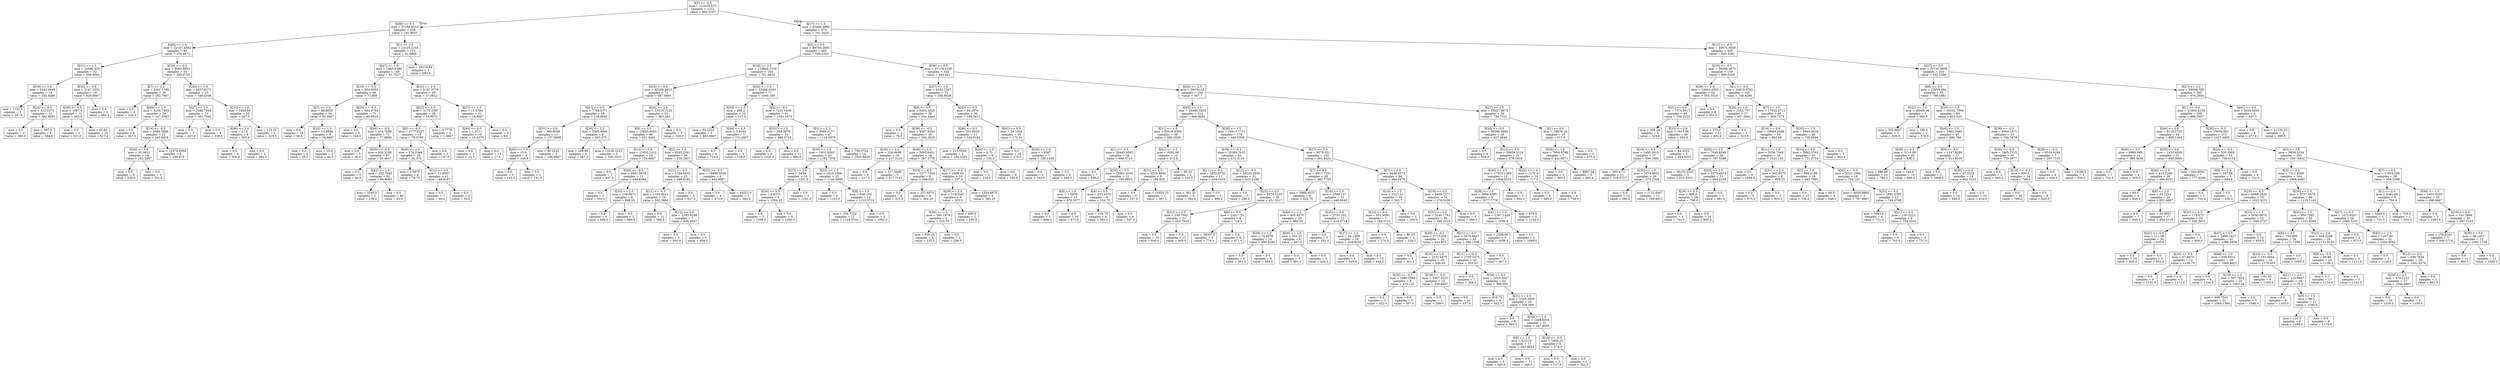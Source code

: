 digraph Tree {
node [shape=box] ;
0 [label="X[2] <= -0.5\nmse = 123231.273\nsamples = 1212\nvalue = 600.5107"] ;
1 [label="X[38] <= 0.5\nmse = 37168.8223\nsamples = 238\nvalue = 187.8655"] ;
0 -> 1 [labeldistance=2.5, labelangle=45, headlabel="True"] ;
2 [label="X[40] <= 1.0\nmse = 22147.4943\nsamples = 85\nvalue = 378.4471"] ;
1 -> 2 ;
3 [label="X[31] <= 1.5\nmse = 21066.835\nsamples = 32\nvalue = 509.9062"] ;
2 -> 3 ;
4 [label="X[19] <= 1.0\nmse = 3242.4949\nsamples = 14\nvalue = 355.9286"] ;
3 -> 4 ;
5 [label="mse = 1152.0\nsamples = 3\nvalue = 257.0"] ;
4 -> 5 ;
6 [label="X[24] <= 0.5\nmse = 415.5372\nsamples = 11\nvalue = 382.9091"] ;
4 -> 6 ;
7 [label="mse = 0.0\nsamples = 3\nvalue = 380.0"] ;
6 -> 7 ;
8 [label="mse = 567.0\nsamples = 8\nvalue = 384.0"] ;
6 -> 8 ;
9 [label="X[32] <= 0.5\nmse = 2147.2222\nsamples = 18\nvalue = 629.6667"] ;
3 -> 9 ;
10 [label="X[39] <= 0.5\nmse = 1087.5\nsamples = 12\nvalue = 603.0"] ;
9 -> 10 ;
11 [label="mse = 0.0\nsamples = 2\nvalue = 531.0"] ;
10 -> 11 ;
12 [label="mse = 60.84\nsamples = 10\nvalue = 617.4"] ;
10 -> 12 ;
13 [label="mse = 0.0\nsamples = 6\nvalue = 683.0"] ;
9 -> 13 ;
14 [label="X[30] <= -0.5\nmse = 6065.9943\nsamples = 53\nvalue = 299.0755"] ;
2 -> 14 ;
15 [label="X[7] <= 2.5\nmse = 4261.1789\nsamples = 30\nvalue = 262.7667"] ;
14 -> 15 ;
16 [label="mse = 0.0\nsamples = 6\nvalue = 324.0"] ;
15 -> 16 ;
17 [label="X[48] <= 1.0\nmse = 4154.7483\nsamples = 24\nvalue = 247.4583"] ;
15 -> 17 ;
18 [label="mse = 0.0\nsamples = 2\nvalue = 267.0"] ;
17 -> 18 ;
19 [label="X[14] <= -0.5\nmse = 4494.5806\nsamples = 22\nvalue = 245.6818"] ;
17 -> 19 ;
20 [label="X[26] <= 1.0\nmse = 33.0612\nsamples = 14\nvalue = 243.2857"] ;
19 -> 20 ;
21 [label="mse = 0.0\nsamples = 9\nvalue = 239.0"] ;
20 -> 21 ;
22 [label="mse = 0.0\nsamples = 5\nvalue = 251.0"] ;
20 -> 22 ;
23 [label="mse = 12274.6094\nsamples = 8\nvalue = 249.875"] ;
19 -> 23 ;
24 [label="X[42] <= 1.0\nmse = 4457.6371\nsamples = 23\nvalue = 346.4348"] ;
14 -> 24 ;
25 [label="X[37] <= 1.5\nmse = 2386.7929\nsamples = 13\nvalue = 391.7692"] ;
24 -> 25 ;
26 [label="mse = 0.0\nsamples = 7\nvalue = 437.0"] ;
25 -> 26 ;
27 [label="mse = 0.0\nsamples = 6\nvalue = 339.0"] ;
25 -> 27 ;
28 [label="X[10] <= 1.0\nmse = 1004.65\nsamples = 10\nvalue = 287.5"] ;
24 -> 28 ;
29 [label="X[48] <= 2.0\nmse = 27.0\nsamples = 8\nvalue = 303.0"] ;
28 -> 29 ;
30 [label="mse = 0.0\nsamples = 6\nvalue = 306.0"] ;
29 -> 30 ;
31 [label="mse = 0.0\nsamples = 2\nvalue = 294.0"] ;
29 -> 31 ;
32 [label="mse = 110.25\nsamples = 2\nvalue = 225.5"] ;
28 -> 32 ;
33 [label="X[1] <= 2.5\nmse = 14125.2155\nsamples = 153\nvalue = 81.9869"] ;
1 -> 33 ;
34 [label="X[47] <= 1.0\nmse = 1465.4386\nsamples = 148\nvalue = 61.7027"] ;
33 -> 34 ;
35 [label="X[18] <= -0.5\nmse = 654.0302\nsamples = 99\nvalue = 73.899"] ;
34 -> 35 ;
36 [label="X[7] <= 1.5\nmse = 88.8056\nsamples = 24\nvalue = 52.6667"] ;
35 -> 36 ;
37 [label="mse = 0.0\nsamples = 18\nvalue = 58.0"] ;
36 -> 37 ;
38 [label="X[15] <= 2.0\nmse = 13.8889\nsamples = 6\nvalue = 36.6667"] ;
36 -> 38 ;
39 [label="mse = 0.0\nsamples = 4\nvalue = 35.0"] ;
38 -> 39 ;
40 [label="mse = 25.0\nsamples = 2\nvalue = 40.0"] ;
38 -> 40 ;
41 [label="X[29] <= -0.5\nmse = 644.4793\nsamples = 75\nvalue = 80.6933"] ;
35 -> 41 ;
42 [label="mse = 0.0\nsamples = 3\nvalue = 148.0"] ;
41 -> 42 ;
43 [label="X[46] <= -0.5\nmse = 474.7099\nsamples = 72\nvalue = 77.8889"] ;
41 -> 43 ;
44 [label="mse = 0.0\nsamples = 5\nvalue = 30.0"] ;
43 -> 44 ;
45 [label="X[35] <= -0.5\nmse = 326.2188\nsamples = 67\nvalue = 81.4627"] ;
43 -> 45 ;
46 [label="mse = 0.0\nsamples = 5\nvalue = 40.0"] ;
45 -> 46 ;
47 [label="X[42] <= 1.5\nmse = 202.7045\nsamples = 62\nvalue = 84.8065"] ;
45 -> 47 ;
48 [label="mse = 3249.0\nsamples = 2\nvalue = 139.0"] ;
47 -> 48 ;
49 [label="mse = 0.0\nsamples = 60\nvalue = 83.0"] ;
47 -> 49 ;
50 [label="X[33] <= 2.5\nmse = 2197.0779\nsamples = 49\nvalue = 37.0612"] ;
34 -> 50 ;
51 [label="X[22] <= 2.0\nmse = 3178.3367\nsamples = 28\nvalue = 53.8571"] ;
50 -> 51 ;
52 [label="X[0] <= -0.5\nmse = 2777.8227\nsamples = 19\nvalue = 78.5789"] ;
51 -> 52 ;
53 [label="X[48] <= 1.0\nmse = 176.2344\nsamples = 16\nvalue = 56.375"] ;
52 -> 53 ;
54 [label="mse = 1.6875\nsamples = 4\nvalue = 78.75"] ;
53 -> 54 ;
55 [label="X[12] <= 0.0\nmse = 11.9097\nsamples = 12\nvalue = 48.9167"] ;
53 -> 55 ;
56 [label="mse = 0.0\nsamples = 7\nvalue = 46.0"] ;
55 -> 56 ;
57 [label="mse = 0.0\nsamples = 5\nvalue = 53.0"] ;
55 -> 57 ;
58 [label="mse = 0.0\nsamples = 3\nvalue = 197.0"] ;
52 -> 58 ;
59 [label="mse = 9.7778\nsamples = 9\nvalue = 1.6667"] ;
51 -> 59 ;
60 [label="X[27] <= 1.5\nmse = 11.0794\nsamples = 21\nvalue = 14.6667"] ;
50 -> 60 ;
61 [label="X[40] <= 0.5\nmse = 1.3711\nsamples = 16\nvalue = 16.4375"] ;
60 -> 61 ;
62 [label="mse = 0.0\nsamples = 3\nvalue = 14.0"] ;
61 -> 62 ;
63 [label="mse = 0.0\nsamples = 13\nvalue = 17.0"] ;
61 -> 63 ;
64 [label="mse = 0.0\nsamples = 5\nvalue = 9.0"] ;
60 -> 64 ;
65 [label="mse = 16179.84\nsamples = 5\nvalue = 682.4"] ;
33 -> 65 ;
66 [label="X[17] <= 1.5\nmse = 92486.4899\nsamples = 974\nvalue = 701.3419"] ;
0 -> 66 [labeldistance=2.5, labelangle=-45, headlabel="False"] ;
67 [label="X[3] <= 0.5\nmse = 88734.2084\nsamples = 465\nvalue = 539.2323"] ;
66 -> 67 ;
68 [label="X[18] <= 2.5\nmse = 110844.2716\nsamples = 143\nvalue = 761.6853"] ;
67 -> 68 ;
69 [label="X[15] <= 0.5\nmse = 45185.4813\nsamples = 72\nvalue = 487.0694"] ;
68 -> 69 ;
70 [label="X[47] <= 0.5\nmse = 7768.6371\nsamples = 19\nvalue = 218.6842"] ;
69 -> 70 ;
71 [label="X[31] <= 0.0\nmse = 360.8099\nsamples = 11\nvalue = 157.0909"] ;
70 -> 71 ;
72 [label="X[45] <= 1.5\nmse = 15.0\nsamples = 8\nvalue = 146.0"] ;
71 -> 72 ;
73 [label="mse = 0.0\nsamples = 5\nvalue = 143.0"] ;
72 -> 73 ;
74 [label="mse = 0.0\nsamples = 3\nvalue = 151.0"] ;
72 -> 74 ;
75 [label="mse = 80.2222\nsamples = 3\nvalue = 186.6667"] ;
71 -> 75 ;
76 [label="X[30] <= 2.5\nmse = 5565.4844\nsamples = 8\nvalue = 303.375"] ;
70 -> 76 ;
77 [label="mse = 268.96\nsamples = 5\nvalue = 287.2"] ;
76 -> 77 ;
78 [label="mse = 13230.2222\nsamples = 3\nvalue = 330.3333"] ;
76 -> 78 ;
79 [label="X[20] <= 2.5\nmse = 23519.7124\nsamples = 53\nvalue = 583.283"] ;
69 -> 79 ;
80 [label="X[9] <= 0.5\nmse = 15850.9263\nsamples = 46\nvalue = 621.8261"] ;
79 -> 80 ;
81 [label="X[14] <= 1.0\nmse = 11632.2222\nsamples = 18\nvalue = 720.6667"] ;
80 -> 81 ;
82 [label="mse = 0.0\nsamples = 7\nvalue = 837.0"] ;
81 -> 82 ;
83 [label="X[40] <= -0.5\nmse = 4941.8678\nsamples = 11\nvalue = 646.6364"] ;
81 -> 83 ;
84 [label="mse = 0.0\nsamples = 3\nvalue = 533.0"] ;
83 -> 84 ;
85 [label="X[32] <= 2.5\nmse = 136.6875\nsamples = 8\nvalue = 689.25"] ;
83 -> 85 ;
86 [label="mse = 0.0\nsamples = 6\nvalue = 696.0"] ;
85 -> 86 ;
87 [label="mse = 0.0\nsamples = 2\nvalue = 669.0"] ;
85 -> 87 ;
88 [label="X[2] <= 1.5\nmse = 8245.2041\nsamples = 28\nvalue = 558.2857"] ;
80 -> 88 ;
89 [label="X[21] <= 0.5\nmse = 1304.6033\nsamples = 22\nvalue = 589.8182"] ;
88 -> 89 ;
90 [label="X[11] <= -0.5\nmse = 1103.6011\nsamples = 19\nvalue = 582.3684"] ;
89 -> 90 ;
91 [label="mse = 0.0\nsamples = 12\nvalue = 569.0"] ;
90 -> 91 ;
92 [label="X[12] <= 2.5\nmse = 2163.9184\nsamples = 7\nvalue = 605.2857"] ;
90 -> 92 ;
93 [label="mse = 0.0\nsamples = 4\nvalue = 565.0"] ;
92 -> 93 ;
94 [label="mse = 0.0\nsamples = 3\nvalue = 659.0"] ;
92 -> 94 ;
95 [label="mse = 0.0\nsamples = 3\nvalue = 637.0"] ;
89 -> 95 ;
96 [label="X[32] <= -0.5\nmse = 16680.5556\nsamples = 6\nvalue = 442.6667"] ;
88 -> 96 ;
97 [label="mse = 0.0\nsamples = 4\nvalue = 473.0"] ;
96 -> 97 ;
98 [label="mse = 44521.0\nsamples = 2\nvalue = 382.0"] ;
96 -> 98 ;
99 [label="mse = 0.0\nsamples = 7\nvalue = 330.0"] ;
79 -> 99 ;
100 [label="X[26] <= 1.0\nmse = 23398.6193\nsamples = 71\nvalue = 1040.169"] ;
68 -> 100 ;
101 [label="X[34] <= 1.0\nmse = 498.2\nsamples = 10\nvalue = 717.0"] ;
100 -> 101 ;
102 [label="mse = 64.2222\nsamples = 3\nvalue = 683.6667"] ;
101 -> 102 ;
103 [label="X[48] <= 0.5\nmse = 3.9184\nsamples = 7\nvalue = 731.2857"] ;
101 -> 103 ;
104 [label="mse = 0.0\nsamples = 4\nvalue = 733.0"] ;
103 -> 104 ;
105 [label="mse = 0.0\nsamples = 3\nvalue = 729.0"] ;
103 -> 105 ;
106 [label="X[8] <= -0.5\nmse = 7225.0438\nsamples = 61\nvalue = 1093.1475"] ;
100 -> 106 ;
107 [label="X[35] <= 1.5\nmse = 269.3878\nsamples = 14\nvalue = 988.5714"] ;
106 -> 107 ;
108 [label="mse = 0.0\nsamples = 3\nvalue = 1020.0"] ;
107 -> 108 ;
109 [label="mse = 0.0\nsamples = 11\nvalue = 980.0"] ;
107 -> 109 ;
110 [label="X[2] <= 1.5\nmse = 5069.0177\nsamples = 47\nvalue = 1124.2979"] ;
106 -> 110 ;
111 [label="X[35] <= 1.0\nmse = 1931.6382\nsamples = 33\nvalue = 1162.7576"] ;
110 -> 111 ;
112 [label="X[27] <= 2.0\nmse = 34.84\nsamples = 10\nvalue = 1201.6"] ;
111 -> 112 ;
113 [label="X[24] <= 0.5\nmse = 8.4375\nsamples = 8\nvalue = 1204.25"] ;
112 -> 113 ;
114 [label="mse = 0.0\nsamples = 3\nvalue = 1208.0"] ;
113 -> 114 ;
115 [label="mse = 0.0\nsamples = 5\nvalue = 1202.0"] ;
113 -> 115 ;
116 [label="mse = 0.0\nsamples = 2\nvalue = 1191.0"] ;
112 -> 116 ;
117 [label="X[33] <= 1.5\nmse = 1815.1569\nsamples = 23\nvalue = 1145.8696"] ;
111 -> 117 ;
118 [label="mse = 0.0\nsamples = 9\nvalue = 1193.0"] ;
117 -> 118 ;
119 [label="X[8] <= 1.0\nmse = 636.102\nsamples = 14\nvalue = 1115.5714"] ;
117 -> 119 ;
120 [label="mse = 204.7222\nsamples = 12\nvalue = 1124.3333"] ;
119 -> 120 ;
121 [label="mse = 0.0\nsamples = 2\nvalue = 1063.0"] ;
119 -> 121 ;
122 [label="mse = 759.3724\nsamples = 14\nvalue = 1033.6429"] ;
110 -> 122 ;
123 [label="X[36] <= 0.5\nmse = 47179.0105\nsamples = 322\nvalue = 440.441"] ;
67 -> 123 ;
124 [label="X[27] <= 1.5\nmse = 4183.7267\nsamples = 72\nvalue = 206.9028"] ;
123 -> 124 ;
125 [label="X[9] <= 0.5\nmse = 5454.3025\nsamples = 36\nvalue = 244.4444"] ;
124 -> 125 ;
126 [label="mse = 0.0\nsamples = 2\nvalue = 76.0"] ;
125 -> 126 ;
127 [label="X[39] <= -0.5\nmse = 4007.9343\nsamples = 34\nvalue = 254.3529"] ;
125 -> 127 ;
128 [label="X[26] <= 1.0\nmse = 226.4648\nsamples = 16\nvalue = 217.3125"] ;
127 -> 128 ;
129 [label="mse = 0.0\nsamples = 9\nvalue = 217.0"] ;
128 -> 129 ;
130 [label="mse = 517.3469\nsamples = 7\nvalue = 217.7143"] ;
128 -> 130 ;
131 [label="X[49] <= 1.5\nmse = 5065.6451\nsamples = 18\nvalue = 287.2778"] ;
127 -> 131 ;
132 [label="X[16] <= 0.5\nmse = 1277.7344\nsamples = 8\nvalue = 349.625"] ;
131 -> 132 ;
133 [label="mse = 0.0\nsamples = 4\nvalue = 315.0"] ;
132 -> 133 ;
134 [label="mse = 157.6875\nsamples = 4\nvalue = 384.25"] ;
132 -> 134 ;
135 [label="X[17] <= -0.5\nmse = 2498.44\nsamples = 10\nvalue = 237.4"] ;
131 -> 135 ;
136 [label="X[29] <= 2.5\nmse = 716.9167\nsamples = 6\nvalue = 205.5"] ;
135 -> 136 ;
137 [label="X[40] <= 1.0\nmse = 560.1875\nsamples = 4\nvalue = 215.75"] ;
136 -> 137 ;
138 [label="mse = 930.25\nsamples = 2\nvalue = 225.5"] ;
137 -> 138 ;
139 [label="mse = 0.0\nsamples = 2\nvalue = 206.0"] ;
137 -> 139 ;
140 [label="mse = 400.0\nsamples = 2\nvalue = 185.0"] ;
136 -> 140 ;
141 [label="mse = 1354.6875\nsamples = 4\nvalue = 285.25"] ;
135 -> 141 ;
142 [label="X[32] <= 0.5\nmse = 94.3974\nsamples = 36\nvalue = 169.3611"] ;
124 -> 142 ;
143 [label="X[49] <= 0.5\nmse = 201.6033\nsamples = 11\nvalue = 162.8182"] ;
142 -> 143 ;
144 [label="mse = 213.5556\nsamples = 3\nvalue = 182.3333"] ;
143 -> 144 ;
145 [label="X[34] <= 1.5\nmse = 0.75\nsamples = 8\nvalue = 155.5"] ;
143 -> 145 ;
146 [label="mse = 0.0\nsamples = 2\nvalue = 154.0"] ;
145 -> 146 ;
147 [label="mse = 0.0\nsamples = 6\nvalue = 156.0"] ;
145 -> 147 ;
148 [label="X[42] <= 0.5\nmse = 20.1024\nsamples = 25\nvalue = 172.24"] ;
142 -> 148 ;
149 [label="mse = 0.0\nsamples = 18\nvalue = 175.0"] ;
148 -> 149 ;
150 [label="X[34] <= 1.0\nmse = 1.8367\nsamples = 7\nvalue = 165.1429"] ;
148 -> 150 ;
151 [label="mse = 0.0\nsamples = 2\nvalue = 163.0"] ;
150 -> 151 ;
152 [label="mse = 0.0\nsamples = 5\nvalue = 166.0"] ;
150 -> 152 ;
153 [label="X[26] <= 2.5\nmse = 39330.33\nsamples = 250\nvalue = 507.7"] ;
123 -> 153 ;
154 [label="X[45] <= 2.5\nmse = 26446.3525\nsamples = 214\nvalue = 468.6682"] ;
153 -> 154 ;
155 [label="X[11] <= 1.0\nmse = 55516.8393\nsamples = 38\nvalue = 585.0526"] ;
154 -> 155 ;
156 [label="X[1] <= -0.5\nmse = 26445.4592\nsamples = 28\nvalue = 696.5714"] ;
155 -> 156 ;
157 [label="mse = 0.0\nsamples = 7\nvalue = 536.0"] ;
156 -> 157 ;
158 [label="X[35] <= 0.5\nmse = 23801.4195\nsamples = 21\nvalue = 750.0952"] ;
156 -> 158 ;
159 [label="X[8] <= 1.0\nmse = 1.5976\nsamples = 13\nvalue = 870.3077"] ;
158 -> 159 ;
160 [label="mse = 0.0\nsamples = 3\nvalue = 868.0"] ;
159 -> 160 ;
161 [label="mse = 0.0\nsamples = 10\nvalue = 871.0"] ;
159 -> 161 ;
162 [label="X[4] <= 0.5\nmse = 833.4375\nsamples = 8\nvalue = 554.75"] ;
158 -> 162 ;
163 [label="mse = 126.75\nsamples = 4\nvalue = 582.5"] ;
162 -> 163 ;
164 [label="mse = 0.0\nsamples = 4\nvalue = 527.0"] ;
162 -> 164 ;
165 [label="X[41] <= 2.5\nmse = 4592.96\nsamples = 10\nvalue = 272.8"] ;
155 -> 165 ;
166 [label="X[31] <= 2.5\nmse = 5019.4844\nsamples = 8\nvalue = 284.625"] ;
165 -> 166 ;
167 [label="mse = 0.0\nsamples = 6\nvalue = 257.0"] ;
166 -> 167 ;
168 [label="mse = 10920.25\nsamples = 2\nvalue = 367.5"] ;
166 -> 168 ;
169 [label="mse = 90.25\nsamples = 2\nvalue = 225.5"] ;
165 -> 169 ;
170 [label="X[20] <= 1.5\nmse = 16613.7711\nsamples = 176\nvalue = 443.5398"] ;
154 -> 170 ;
171 [label="X[39] <= -0.5\nmse = 20380.7615\nsamples = 43\nvalue = 572.5116"] ;
170 -> 171 ;
172 [label="X[11] <= -0.5\nmse = 2852.9752\nsamples = 11\nvalue = 439.5455"] ;
171 -> 172 ;
173 [label="mse = 361.25\nsamples = 6\nvalue = 392.5"] ;
172 -> 173 ;
174 [label="mse = 0.0\nsamples = 5\nvalue = 496.0"] ;
172 -> 174 ;
175 [label="X[13] <= -0.5\nmse = 18239.2959\nsamples = 32\nvalue = 618.2188"] ;
171 -> 175 ;
176 [label="mse = 0.0\nsamples = 3\nvalue = 296.0"] ;
175 -> 176 ;
177 [label="X[22] <= 0.5\nmse = 8274.5232\nsamples = 29\nvalue = 651.5517"] ;
175 -> 177 ;
178 [label="X[31] <= 2.5\nmse = 239.7052\nsamples = 21\nvalue = 623.7619"] ;
177 -> 178 ;
179 [label="mse = 0.0\nsamples = 10\nvalue = 640.0"] ;
178 -> 179 ;
180 [label="mse = 0.0\nsamples = 11\nvalue = 609.0"] ;
178 -> 180 ;
181 [label="X[8] <= 0.5\nmse = 22017.25\nsamples = 8\nvalue = 724.5"] ;
177 -> 181 ;
182 [label="mse = 38307.0\nsamples = 4\nvalue = 778.0"] ;
181 -> 182 ;
183 [label="mse = 3.0\nsamples = 4\nvalue = 671.0"] ;
181 -> 183 ;
184 [label="X[27] <= 2.5\nmse = 8279.351\nsamples = 133\nvalue = 401.8421"] ;
170 -> 184 ;
185 [label="X[7] <= 0.5\nmse = 4617.7251\nsamples = 49\nvalue = 465.7755"] ;
184 -> 185 ;
186 [label="mse = 5988.9375\nsamples = 8\nvalue = 552.75"] ;
185 -> 186 ;
187 [label="X[16] <= 2.5\nmse = 2586.157\nsamples = 41\nvalue = 448.8049"] ;
185 -> 187 ;
188 [label="X[40] <= 1.5\nmse = 445.4475\nsamples = 20\nvalue = 480.55"] ;
187 -> 188 ;
189 [label="X[39] <= 1.0\nmse = 74.3878\nsamples = 14\nvalue = 490.4286"] ;
188 -> 189 ;
190 [label="mse = 0.0\nsamples = 5\nvalue = 502.0"] ;
189 -> 190 ;
191 [label="mse = 0.0\nsamples = 9\nvalue = 484.0"] ;
189 -> 191 ;
192 [label="X[30] <= 2.5\nmse = 552.25\nsamples = 6\nvalue = 457.5"] ;
188 -> 192 ;
193 [label="mse = 0.0\nsamples = 3\nvalue = 481.0"] ;
192 -> 193 ;
194 [label="mse = 0.0\nsamples = 3\nvalue = 434.0"] ;
192 -> 194 ;
195 [label="X[25] <= 0.0\nmse = 2751.102\nsamples = 21\nvalue = 418.5714"] ;
187 -> 195 ;
196 [label="mse = 0.0\nsamples = 3\nvalue = 291.0"] ;
195 -> 196 ;
197 [label="X[27] <= 1.0\nmse = 45.1389\nsamples = 18\nvalue = 439.8333"] ;
195 -> 197 ;
198 [label="mse = 0.0\nsamples = 5\nvalue = 429.0"] ;
197 -> 198 ;
199 [label="mse = 0.0\nsamples = 13\nvalue = 444.0"] ;
197 -> 199 ;
200 [label="X[7] <= 0.5\nmse = 6640.0573\nsamples = 84\nvalue = 364.5476"] ;
184 -> 200 ;
201 [label="X[10] <= 1.5\nmse = 2127.21\nsamples = 10\nvalue = 262.7"] ;
200 -> 201 ;
202 [label="X[22] <= 0.5\nmse = 631.9592\nsamples = 7\nvalue = 289.5714"] ;
201 -> 202 ;
203 [label="mse = 0.0\nsamples = 5\nvalue = 274.0"] ;
202 -> 203 ;
204 [label="mse = 90.25\nsamples = 2\nvalue = 328.5"] ;
202 -> 204 ;
205 [label="mse = 0.0\nsamples = 3\nvalue = 200.0"] ;
201 -> 205 ;
206 [label="X[19] <= 0.5\nmse = 5658.7277\nsamples = 74\nvalue = 378.3108"] ;
200 -> 206 ;
207 [label="X[37] <= 2.5\nmse = 5140.1781\nsamples = 69\nvalue = 386.2319"] ;
206 -> 207 ;
208 [label="X[40] <= -0.5\nmse = 5713.026\nsamples = 24\nvalue = 423.875"] ;
207 -> 208 ;
209 [label="mse = 0.0\nsamples = 4\nvalue = 301.0"] ;
208 -> 209 ;
210 [label="X[10] <= 1.5\nmse = 3232.0475\nsamples = 20\nvalue = 448.45"] ;
208 -> 210 ;
211 [label="X[26] <= -0.5\nmse = 1693.3594\nsamples = 8\nvalue = 475.125"] ;
210 -> 211 ;
212 [label="mse = 0.0\nsamples = 3\nvalue = 422.0"] ;
211 -> 212 ;
213 [label="mse = 0.0\nsamples = 5\nvalue = 507.0"] ;
211 -> 213 ;
214 [label="X[19] <= -0.5\nmse = 3467.2222\nsamples = 12\nvalue = 430.6667"] ;
210 -> 214 ;
215 [label="mse = 0.0\nsamples = 2\nvalue = 299.0"] ;
214 -> 215 ;
216 [label="mse = 0.0\nsamples = 10\nvalue = 457.0"] ;
214 -> 216 ;
217 [label="X[21] <= 0.5\nmse = 3675.8647\nsamples = 45\nvalue = 366.1556"] ;
207 -> 217 ;
218 [label="X[11] <= -0.5\nmse = 2705.2475\nsamples = 40\nvalue = 353.55"] ;
217 -> 218 ;
219 [label="mse = 0.0\nsamples = 7\nvalue = 284.0"] ;
218 -> 219 ;
220 [label="X[38] <= 0.5\nmse = 2035.3627\nsamples = 33\nvalue = 368.303"] ;
218 -> 220 ;
221 [label="mse = 918.75\nsamples = 4\nvalue = 442.5"] ;
220 -> 221 ;
222 [label="X[31] <= 2.5\nmse = 1325.3056\nsamples = 29\nvalue = 358.069"] ;
220 -> 222 ;
223 [label="mse = 0.0\nsamples = 8\nvalue = 385.0"] ;
222 -> 223 ;
224 [label="X[10] <= 1.5\nmse = 1448.6304\nsamples = 21\nvalue = 347.8095"] ;
222 -> 224 ;
225 [label="X[8] <= 1.0\nmse = 8.2215\nsamples = 17\nvalue = 363.8824"] ;
224 -> 225 ;
226 [label="mse = 0.0\nsamples = 6\nvalue = 360.0"] ;
225 -> 226 ;
227 [label="mse = 0.0\nsamples = 11\nvalue = 366.0"] ;
225 -> 227 ;
228 [label="X[19] <= -0.5\nmse = 1806.25\nsamples = 4\nvalue = 279.5"] ;
224 -> 228 ;
229 [label="mse = 0.0\nsamples = 2\nvalue = 237.0"] ;
228 -> 229 ;
230 [label="mse = 0.0\nsamples = 2\nvalue = 322.0"] ;
228 -> 230 ;
231 [label="mse = 0.0\nsamples = 5\nvalue = 467.0"] ;
217 -> 231 ;
232 [label="mse = 0.0\nsamples = 5\nvalue = 269.0"] ;
206 -> 232 ;
233 [label="X[27] <= 2.5\nmse = 53027.8673\nsamples = 36\nvalue = 739.7222"] ;
153 -> 233 ;
234 [label="X[20] <= -0.5\nmse = 39266.6982\nsamples = 26\nvalue = 827.3846"] ;
233 -> 234 ;
235 [label="mse = 0.0\nsamples = 4\nvalue = 559.0"] ;
234 -> 235 ;
236 [label="X[13] <= 0.5\nmse = 30928.5124\nsamples = 22\nvalue = 876.1818"] ;
234 -> 236 ;
237 [label="X[40] <= 2.0\nmse = 17010.1389\nsamples = 12\nvalue = 1008.8333"] ;
236 -> 237 ;
238 [label="X[39] <= 1.5\nmse = 3666.8395\nsamples = 9\nvalue = 1077.7778"] ;
237 -> 238 ;
239 [label="X[41] <= 1.5\nmse = 2387.1429\nsamples = 7\nvalue = 1056.0"] ;
238 -> 239 ;
240 [label="mse = 2306.56\nsamples = 5\nvalue = 1038.8"] ;
239 -> 240 ;
241 [label="mse = 0.0\nsamples = 2\nvalue = 1099.0"] ;
239 -> 241 ;
242 [label="mse = 676.0\nsamples = 2\nvalue = 1154.0"] ;
238 -> 242 ;
243 [label="mse = 0.0\nsamples = 3\nvalue = 802.0"] ;
237 -> 243 ;
244 [label="X[42] <= 1.0\nmse = 1176.0\nsamples = 10\nvalue = 717.0"] ;
236 -> 244 ;
245 [label="mse = 0.0\nsamples = 6\nvalue = 689.0"] ;
244 -> 245 ;
246 [label="mse = 0.0\nsamples = 4\nvalue = 759.0"] ;
244 -> 246 ;
247 [label="X[1] <= 0.0\nmse = 16878.16\nsamples = 10\nvalue = 511.8"] ;
233 -> 247 ;
248 [label="X[39] <= 1.5\nmse = 7804.9796\nsamples = 7\nvalue = 441.8571"] ;
247 -> 248 ;
249 [label="mse = 0.0\nsamples = 2\nvalue = 383.0"] ;
248 -> 249 ;
250 [label="mse = 8987.04\nsamples = 5\nvalue = 465.4"] ;
248 -> 250 ;
251 [label="mse = 0.0\nsamples = 3\nvalue = 675.0"] ;
247 -> 251 ;
252 [label="X[12] <= -0.5\nmse = 49974.0929\nsamples = 509\nvalue = 849.4381"] ;
66 -> 252 ;
253 [label="X[29] <= -0.5\nmse = 39268.3872\nsamples = 159\nvalue = 666.5346"] ;
252 -> 253 ;
254 [label="X[39] <= 2.0\nmse = 10910.4503\nsamples = 54\nvalue = 505.3519"] ;
253 -> 254 ;
255 [label="X[31] <= 0.0\nmse = 7374.6617\nsamples = 45\nvalue = 536.2222"] ;
254 -> 255 ;
256 [label="mse = 208.24\nsamples = 5\nvalue = 323.6"] ;
255 -> 256 ;
257 [label="X[33] <= 0.0\nmse = 1913.06\nsamples = 40\nvalue = 562.8"] ;
255 -> 257 ;
258 [label="X[19] <= 0.0\nmse = 1480.2615\nsamples = 37\nvalue = 556.1892"] ;
257 -> 258 ;
259 [label="mse = 393.4711\nsamples = 11\nvalue = 518.2727"] ;
258 -> 259 ;
260 [label="X[30] <= 1.0\nmse = 1074.4852\nsamples = 26\nvalue = 572.2308"] ;
258 -> 260 ;
261 [label="mse = 0.0\nsamples = 13\nvalue = 595.0"] ;
260 -> 261 ;
262 [label="mse = 1112.0947\nsamples = 13\nvalue = 549.4615"] ;
260 -> 262 ;
263 [label="mse = 64.2222\nsamples = 3\nvalue = 644.3333"] ;
257 -> 263 ;
264 [label="mse = 0.0\nsamples = 9\nvalue = 351.0"] ;
254 -> 264 ;
265 [label="X[1] <= -0.5\nmse = 33619.9782\nsamples = 105\nvalue = 749.4286"] ;
253 -> 265 ;
266 [label="X[28] <= 1.0\nmse = 3183.737\nsamples = 17\nvalue = 437.2941"] ;
265 -> 266 ;
267 [label="mse = 275.0\nsamples = 12\nvalue = 402.0"] ;
266 -> 267 ;
268 [label="mse = 0.0\nsamples = 5\nvalue = 522.0"] ;
266 -> 268 ;
269 [label="X[7] <= 1.0\nmse = 17042.4711\nsamples = 88\nvalue = 809.7273"] ;
265 -> 269 ;
270 [label="X[19] <= 0.0\nmse = 18684.4436\nsamples = 50\nvalue = 863.58"] ;
269 -> 270 ;
271 [label="X[32] <= 1.5\nmse = 7046.8348\nsamples = 34\nvalue = 787.5588"] ;
270 -> 271 ;
272 [label="mse = 36270.2222\nsamples = 3\nvalue = 615.3333"] ;
271 -> 272 ;
273 [label="X[35] <= 2.5\nmse = 1070.4974\nsamples = 31\nvalue = 804.2258"] ;
271 -> 273 ;
274 [label="X[26] <= 0.5\nmse = 486.0\nsamples = 28\nvalue = 796.0"] ;
273 -> 274 ;
275 [label="mse = 0.0\nsamples = 4\nvalue = 742.0"] ;
274 -> 275 ;
276 [label="mse = 0.0\nsamples = 24\nvalue = 805.0"] ;
274 -> 276 ;
277 [label="mse = 0.0\nsamples = 3\nvalue = 881.0"] ;
273 -> 277 ;
278 [label="X[11] <= 1.0\nmse = 5036.7344\nsamples = 16\nvalue = 1025.125"] ;
270 -> 278 ;
279 [label="mse = 0.0\nsamples = 8\nvalue = 1094.0"] ;
278 -> 279 ;
280 [label="X[31] <= 2.5\nmse = 585.9375\nsamples = 8\nvalue = 956.25"] ;
278 -> 280 ;
281 [label="mse = 0.0\nsamples = 5\nvalue = 975.0"] ;
280 -> 281 ;
282 [label="mse = 0.0\nsamples = 3\nvalue = 925.0"] ;
280 -> 282 ;
283 [label="X[33] <= 1.5\nmse = 6045.0616\nsamples = 38\nvalue = 738.8684"] ;
269 -> 283 ;
284 [label="X[33] <= 0.0\nmse = 2685.3763\nsamples = 35\nvalue = 721.3714"] ;
283 -> 284 ;
285 [label="X[3] <= 1.0\nmse = 569.2188\nsamples = 19\nvalue = 693.7895"] ;
284 -> 285 ;
286 [label="mse = 0.0\nsamples = 15\nvalue = 706.0"] ;
285 -> 286 ;
287 [label="mse = 48.0\nsamples = 4\nvalue = 648.0"] ;
285 -> 287 ;
288 [label="X[42] <= -0.5\nmse = 3222.1094\nsamples = 16\nvalue = 754.125"] ;
284 -> 288 ;
289 [label="mse = 6650.8889\nsamples = 3\nvalue = 797.6667"] ;
288 -> 289 ;
290 [label="X[32] <= 0.5\nmse = 1892.3787\nsamples = 13\nvalue = 744.0769"] ;
288 -> 290 ;
291 [label="mse = 5043.0\nsamples = 4\nvalue = 721.0"] ;
290 -> 291 ;
292 [label="X[11] <= 0.5\nmse = 150.2222\nsamples = 9\nvalue = 754.3333"] ;
290 -> 292 ;
293 [label="mse = 0.0\nsamples = 6\nvalue = 763.0"] ;
292 -> 293 ;
294 [label="mse = 0.0\nsamples = 3\nvalue = 737.0"] ;
292 -> 294 ;
295 [label="mse = 0.0\nsamples = 3\nvalue = 943.0"] ;
283 -> 295 ;
296 [label="X[27] <= 0.5\nmse = 32735.9806\nsamples = 350\nvalue = 932.5286"] ;
252 -> 296 ;
297 [label="X[8] <= 0.5\nmse = 22919.494\nsamples = 85\nvalue = 796.1882"] ;
296 -> 297 ;
298 [label="X[42] <= 2.0\nmse = 30008.96\nsamples = 5\nvalue = 366.8"] ;
297 -> 298 ;
299 [label="mse = 322.6667\nsamples = 3\nvalue = 226.0"] ;
298 -> 299 ;
300 [label="mse = 196.0\nsamples = 2\nvalue = 578.0"] ;
298 -> 300 ;
301 [label="X[16] <= 1.5\nmse = 10232.7994\nsamples = 80\nvalue = 823.025"] ;
297 -> 301 ;
302 [label="X[48] <= 1.0\nmse = 3462.3495\nsamples = 47\nvalue = 880.766"] ;
301 -> 302 ;
303 [label="X[39] <= 0.5\nmse = 3114.09\nsamples = 20\nvalue = 836.1"] ;
302 -> 303 ;
304 [label="mse = 696.96\nsamples = 10\nvalue = 784.2"] ;
303 -> 304 ;
305 [label="mse = 144.0\nsamples = 10\nvalue = 888.0"] ;
303 -> 305 ;
306 [label="X[0] <= 0.5\nmse = 1147.8299\nsamples = 27\nvalue = 913.8519"] ;
302 -> 306 ;
307 [label="mse = 0.0\nsamples = 3\nvalue = 1006.0"] ;
306 -> 307 ;
308 [label="X[39] <= 0.5\nmse = 97.2222\nsamples = 24\nvalue = 902.3333"] ;
306 -> 308 ;
309 [label="mse = 0.0\nsamples = 14\nvalue = 894.0"] ;
308 -> 309 ;
310 [label="mse = 0.0\nsamples = 10\nvalue = 914.0"] ;
308 -> 310 ;
311 [label="X[38] <= -0.5\nmse = 8364.1671\nsamples = 33\nvalue = 740.7879"] ;
301 -> 311 ;
312 [label="X[30] <= -0.5\nmse = 1865.7515\nsamples = 26\nvalue = 779.3077"] ;
311 -> 312 ;
313 [label="mse = 0.0\nsamples = 2\nvalue = 663.0"] ;
312 -> 313 ;
314 [label="X[24] <= -0.5\nmse = 800.0\nsamples = 24\nvalue = 789.0"] ;
312 -> 314 ;
315 [label="mse = 0.0\nsamples = 16\nvalue = 769.0"] ;
314 -> 315 ;
316 [label="mse = 0.0\nsamples = 8\nvalue = 829.0"] ;
314 -> 316 ;
317 [label="X[29] <= -0.5\nmse = 6519.9184\nsamples = 7\nvalue = 597.7143"] ;
311 -> 317 ;
318 [label="mse = 0.0\nsamples = 4\nvalue = 629.0"] ;
317 -> 318 ;
319 [label="mse = 12168.0\nsamples = 3\nvalue = 556.0"] ;
317 -> 319 ;
320 [label="X[27] <= 2.5\nmse = 28009.785\nsamples = 265\nvalue = 976.2604"] ;
296 -> 320 ;
321 [label="X[1] <= -0.5\nmse = 21905.4159\nsamples = 259\nvalue = 988.5097"] ;
320 -> 321 ;
322 [label="X[46] <= 0.0\nmse = 8118.5723\nsamples = 44\nvalue = 800.1364"] ;
321 -> 322 ;
323 [label="X[40] <= 2.5\nmse = 8980.595\nsamples = 11\nvalue = 680.3636"] ;
322 -> 323 ;
324 [label="mse = 0.0\nsamples = 7\nvalue = 752.0"] ;
323 -> 324 ;
325 [label="mse = 0.0\nsamples = 4\nvalue = 555.0"] ;
323 -> 325 ;
326 [label="X[35] <= 0.0\nmse = 1455.4509\nsamples = 33\nvalue = 840.0606"] ;
322 -> 326 ;
327 [label="X[40] <= 2.0\nmse = 414.2249\nsamples = 26\nvalue = 856.9231"] ;
326 -> 327 ;
328 [label="mse = 64.0\nsamples = 2\nvalue = 920.0"] ;
327 -> 328 ;
329 [label="X[8] <= 1.0\nmse = 84.2222\nsamples = 24\nvalue = 851.6667"] ;
327 -> 329 ;
330 [label="mse = 0.0\nsamples = 7\nvalue = 845.0"] ;
329 -> 330 ;
331 [label="mse = 93.0657\nsamples = 17\nvalue = 854.4118"] ;
329 -> 331 ;
332 [label="mse = 343.9592\nsamples = 7\nvalue = 777.4286"] ;
326 -> 332 ;
333 [label="X[30] <= -0.5\nmse = 15978.801\nsamples = 215\nvalue = 1027.0605"] ;
321 -> 333 ;
334 [label="X[24] <= -0.5\nmse = 526.3905\nsamples = 13\nvalue = 706.6154"] ;
333 -> 334 ;
335 [label="X[0] <= 0.5\nmse = 507.84\nsamples = 5\nvalue = 683.6"] ;
334 -> 335 ;
336 [label="mse = 0.0\nsamples = 3\nvalue = 702.0"] ;
335 -> 336 ;
337 [label="mse = 0.0\nsamples = 2\nvalue = 656.0"] ;
335 -> 337 ;
338 [label="mse = 0.0\nsamples = 8\nvalue = 721.0"] ;
334 -> 338 ;
339 [label="X[3] <= 2.5\nmse = 9939.5234\nsamples = 202\nvalue = 1047.6832"] ;
333 -> 339 ;
340 [label="X[3] <= 0.5\nmse = 7212.5099\nsamples = 164\nvalue = 1068.4085"] ;
339 -> 340 ;
341 [label="X[19] <= -0.5\nmse = 6989.1928\nsamples = 78\nvalue = 1022.4231"] ;
340 -> 341 ;
342 [label="X[10] <= 0.5\nmse = 178.673\nsamples = 23\nvalue = 932.3913"] ;
341 -> 342 ;
343 [label="X[42] <= -0.5\nmse = 111.09\nsamples = 20\nvalue = 935.9"] ;
342 -> 343 ;
344 [label="mse = 0.0\nsamples = 14\nvalue = 929.0"] ;
343 -> 344 ;
345 [label="mse = 0.0\nsamples = 6\nvalue = 952.0"] ;
343 -> 345 ;
346 [label="mse = 0.0\nsamples = 3\nvalue = 909.0"] ;
342 -> 346 ;
347 [label="X[15] <= 1.5\nmse = 5030.0674\nsamples = 55\nvalue = 1060.0727"] ;
341 -> 347 ;
348 [label="X[47] <= 2.5\nmse = 2068.2427\nsamples = 41\nvalue = 1094.5854"] ;
347 -> 348 ;
349 [label="X[20] <= 0.5\nmse = 67.6875\nsamples = 12\nvalue = 1156.75"] ;
348 -> 349 ;
350 [label="mse = 0.0\nsamples = 9\nvalue = 1152.0"] ;
349 -> 350 ;
351 [label="mse = 0.0\nsamples = 3\nvalue = 1171.0"] ;
349 -> 351 ;
352 [label="X[48] <= 2.0\nmse = 635.2913\nsamples = 29\nvalue = 1068.8621"] ;
348 -> 352 ;
353 [label="mse = 0.0\nsamples = 4\nvalue = 1104.0"] ;
352 -> 353 ;
354 [label="X[19] <= 1.0\nmse = 507.7824\nsamples = 25\nvalue = 1063.24"] ;
352 -> 354 ;
355 [label="mse = 496.7541\nsamples = 22\nvalue = 1060.1364"] ;
354 -> 355 ;
356 [label="mse = 0.0\nsamples = 3\nvalue = 1086.0"] ;
354 -> 356 ;
357 [label="mse = 0.0\nsamples = 14\nvalue = 959.0"] ;
347 -> 357 ;
358 [label="X[34] <= 1.5\nmse = 3757.5679\nsamples = 86\nvalue = 1110.1163"] ;
340 -> 358 ;
359 [label="X[32] <= 1.5\nmse = 850.7585\nsamples = 52\nvalue = 1151.8269"] ;
358 -> 359 ;
360 [label="X[9] <= 2.5\nmse = 700.966\nsamples = 26\nvalue = 1171.7308"] ;
359 -> 360 ;
361 [label="X[25] <= -0.5\nmse = 141.4844\nsamples = 24\nvalue = 1178.625"] ;
360 -> 361 ;
362 [label="mse = 61.25\nsamples = 6\nvalue = 1189.5"] ;
361 -> 362 ;
363 [label="X[21] <= 0.0\nmse = 115.6667\nsamples = 18\nvalue = 1175.0"] ;
361 -> 363 ;
364 [label="mse = 0.0\nsamples = 6\nvalue = 1165.0"] ;
363 -> 364 ;
365 [label="X[9] <= 1.5\nmse = 98.5\nsamples = 12\nvalue = 1180.0"] ;
363 -> 365 ;
366 [label="mse = 125.0\nsamples = 6\nvalue = 1186.0"] ;
365 -> 366 ;
367 [label="mse = 0.0\nsamples = 6\nvalue = 1174.0"] ;
365 -> 367 ;
368 [label="mse = 0.0\nsamples = 2\nvalue = 1089.0"] ;
360 -> 368 ;
369 [label="X[22] <= 0.0\nmse = 208.2249\nsamples = 26\nvalue = 1131.9231"] ;
359 -> 369 ;
370 [label="X[8] <= -0.5\nmse = 99.96\nsamples = 20\nvalue = 1138.2"] ;
369 -> 370 ;
371 [label="mse = 0.0\nsamples = 17\nvalue = 1134.0"] ;
370 -> 371 ;
372 [label="mse = 0.0\nsamples = 3\nvalue = 1162.0"] ;
370 -> 372 ;
373 [label="mse = 0.0\nsamples = 6\nvalue = 1111.0"] ;
369 -> 373 ;
374 [label="X[47] <= 0.5\nmse = 1472.9247\nsamples = 34\nvalue = 1046.3235"] ;
358 -> 374 ;
375 [label="mse = 0.0\nsamples = 2\nvalue = 973.0"] ;
374 -> 375 ;
376 [label="X[47] <= 2.5\nmse = 1207.96\nsamples = 32\nvalue = 1050.9062"] ;
374 -> 376 ;
377 [label="mse = 0.0\nsamples = 3\nvalue = 1129.0"] ;
376 -> 377 ;
378 [label="X[12] <= 0.5\nmse = 636.7634\nsamples = 29\nvalue = 1042.8276"] ;
376 -> 378 ;
379 [label="X[26] <= 0.5\nmse = 470.2222\nsamples = 27\nvalue = 1046.6667"] ;
378 -> 379 ;
380 [label="mse = 0.0\nsamples = 24\nvalue = 1039.0"] ;
379 -> 380 ;
381 [label="mse = 0.0\nsamples = 3\nvalue = 1108.0"] ;
379 -> 381 ;
382 [label="mse = 0.0\nsamples = 2\nvalue = 991.0"] ;
378 -> 382 ;
383 [label="X[7] <= 0.5\nmse = 11854.286\nsamples = 38\nvalue = 958.2368"] ;
339 -> 383 ;
384 [label="X[1] <= 2.0\nmse = 5441.04\nsamples = 5\nvalue = 704.6"] ;
383 -> 384 ;
385 [label="mse = 3200.0\nsamples = 3\nvalue = 751.0"] ;
384 -> 385 ;
386 [label="mse = 729.0\nsamples = 2\nvalue = 635.0"] ;
384 -> 386 ;
387 [label="X[48] <= 1.5\nmse = 1601.9192\nsamples = 33\nvalue = 996.6667"] ;
383 -> 387 ;
388 [label="mse = 0.0\nsamples = 3\nvalue = 1093.0"] ;
387 -> 388 ;
389 [label="X[19] <= 0.0\nmse = 741.2989\nsamples = 30\nvalue = 987.0333"] ;
387 -> 389 ;
390 [label="mse = 176.8163\nsamples = 7\nvalue = 940.5714"] ;
389 -> 390 ;
391 [label="X[38] <= 0.0\nmse = 56.1437\nsamples = 23\nvalue = 1001.1739"] ;
389 -> 391 ;
392 [label="mse = 0.0\nsamples = 12\nvalue = 994.0"] ;
391 -> 392 ;
393 [label="mse = 0.0\nsamples = 11\nvalue = 1009.0"] ;
391 -> 393 ;
394 [label="X[41] <= 0.0\nmse = 5450.5833\nsamples = 6\nvalue = 447.5"] ;
320 -> 394 ;
395 [label="mse = 0.0\nsamples = 4\nvalue = 477.0"] ;
394 -> 395 ;
396 [label="mse = 11130.25\nsamples = 2\nvalue = 388.5"] ;
394 -> 396 ;
}